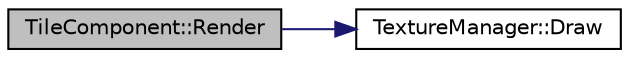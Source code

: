 digraph "TileComponent::Render"
{
  edge [fontname="Helvetica",fontsize="10",labelfontname="Helvetica",labelfontsize="10"];
  node [fontname="Helvetica",fontsize="10",shape=record];
  rankdir="LR";
  Node1 [label="TileComponent::Render",height=0.2,width=0.4,color="black", fillcolor="grey75", style="filled", fontcolor="black"];
  Node1 -> Node2 [color="midnightblue",fontsize="10",style="solid",fontname="Helvetica"];
  Node2 [label="TextureManager::Draw",height=0.2,width=0.4,color="black", fillcolor="white", style="filled",URL="$class_texture_manager.html#ad541d016d2823f4694da793ae887e573"];
}
